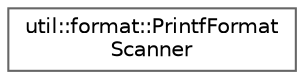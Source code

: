 digraph "Graphical Class Hierarchy"
{
 // LATEX_PDF_SIZE
  bgcolor="transparent";
  edge [fontname=Helvetica,fontsize=10,labelfontname=Helvetica,labelfontsize=10];
  node [fontname=Helvetica,fontsize=10,shape=box,height=0.2,width=0.4];
  rankdir="LR";
  Node0 [id="Node000000",label="util::format::PrintfFormat\lScanner",height=0.2,width=0.4,color="grey40", fillcolor="white", style="filled",URL="$d1/db9/classutil_1_1format_1_1PrintfFormatScanner.html",tooltip=" "];
}
